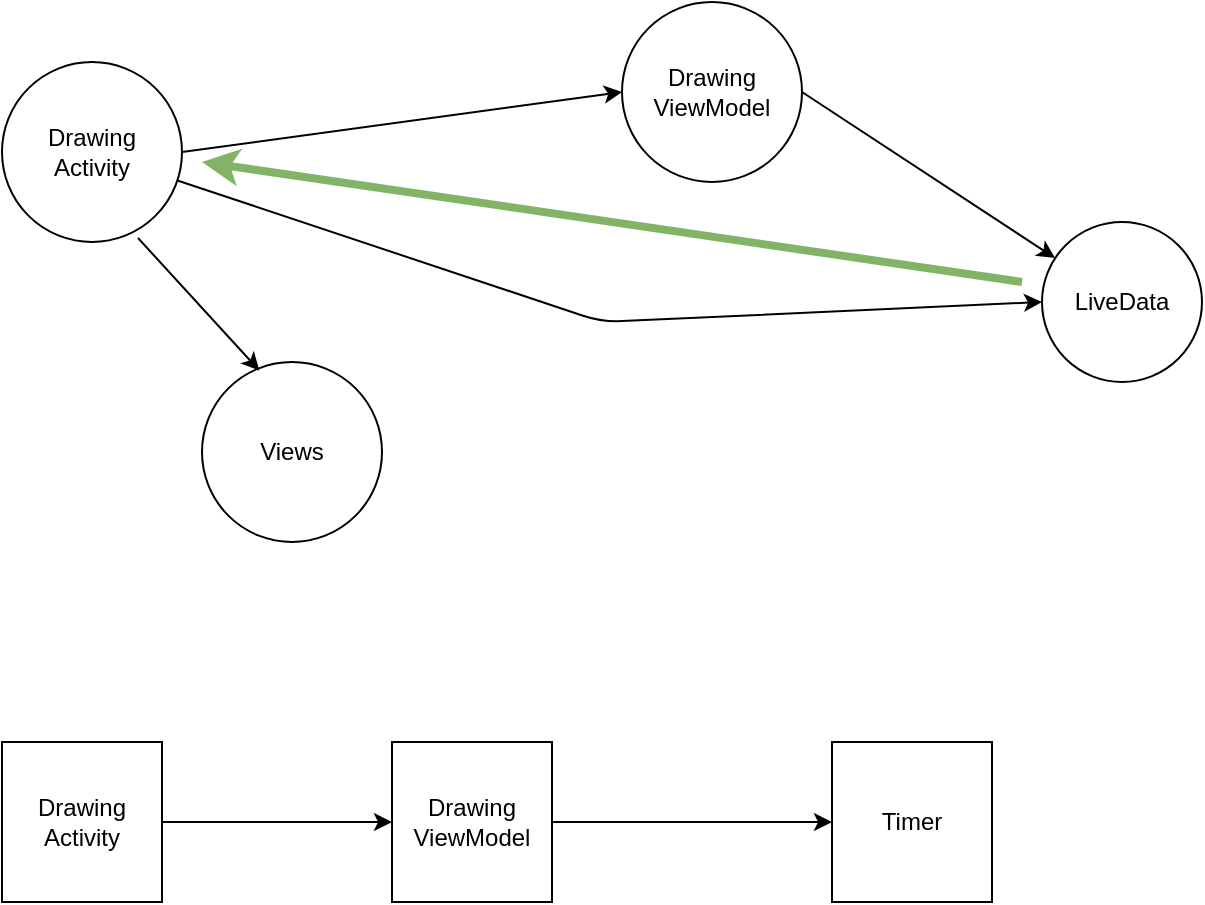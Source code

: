 <mxfile version="14.4.3" type="device" pages="3"><diagram id="zFv0xgmxQr4rhQrieb6J" name="Video 1"><mxGraphModel dx="988" dy="729" grid="1" gridSize="10" guides="1" tooltips="1" connect="1" arrows="1" fold="1" page="1" pageScale="1" pageWidth="827" pageHeight="1169" math="0" shadow="0"><root><mxCell id="0"/><mxCell id="1" parent="0"/><mxCell id="SqQWppAmZe_WA8ygi-7X-1" value="Drawing&lt;br&gt;Activity" style="ellipse;whiteSpace=wrap;html=1;aspect=fixed;" parent="1" vertex="1"><mxGeometry x="120" y="80" width="90" height="90" as="geometry"/></mxCell><mxCell id="SqQWppAmZe_WA8ygi-7X-2" value="Drawing&lt;br&gt;ViewModel" style="ellipse;whiteSpace=wrap;html=1;aspect=fixed;" parent="1" vertex="1"><mxGeometry x="430" y="50" width="90" height="90" as="geometry"/></mxCell><mxCell id="SqQWppAmZe_WA8ygi-7X-3" value="" style="endArrow=classic;html=1;exitX=1;exitY=0.5;exitDx=0;exitDy=0;entryX=0;entryY=0.5;entryDx=0;entryDy=0;" parent="1" source="SqQWppAmZe_WA8ygi-7X-1" target="SqQWppAmZe_WA8ygi-7X-2" edge="1"><mxGeometry width="50" height="50" relative="1" as="geometry"><mxPoint x="240" y="130" as="sourcePoint"/><mxPoint x="290" y="80" as="targetPoint"/></mxGeometry></mxCell><mxCell id="SqQWppAmZe_WA8ygi-7X-4" value="LiveData" style="ellipse;whiteSpace=wrap;html=1;aspect=fixed;" parent="1" vertex="1"><mxGeometry x="640" y="160" width="80" height="80" as="geometry"/></mxCell><mxCell id="SqQWppAmZe_WA8ygi-7X-5" value="" style="endArrow=classic;html=1;exitX=1;exitY=0.5;exitDx=0;exitDy=0;" parent="1" source="SqQWppAmZe_WA8ygi-7X-2" target="SqQWppAmZe_WA8ygi-7X-4" edge="1"><mxGeometry width="50" height="50" relative="1" as="geometry"><mxPoint x="530" y="160" as="sourcePoint"/><mxPoint x="580" y="110" as="targetPoint"/></mxGeometry></mxCell><mxCell id="SqQWppAmZe_WA8ygi-7X-6" value="" style="endArrow=classic;html=1;" parent="1" source="SqQWppAmZe_WA8ygi-7X-1" edge="1"><mxGeometry width="50" height="50" relative="1" as="geometry"><mxPoint x="410.0" y="135" as="sourcePoint"/><mxPoint x="640" y="200" as="targetPoint"/><Array as="points"><mxPoint x="420" y="210"/></Array></mxGeometry></mxCell><mxCell id="SqQWppAmZe_WA8ygi-7X-7" value="&lt;span&gt;Drawing&lt;/span&gt;&lt;br&gt;&lt;span&gt;Activity&lt;/span&gt;" style="whiteSpace=wrap;html=1;aspect=fixed;" parent="1" vertex="1"><mxGeometry x="120" y="420" width="80" height="80" as="geometry"/></mxCell><mxCell id="SqQWppAmZe_WA8ygi-7X-8" value="Drawing&lt;br&gt;ViewModel" style="whiteSpace=wrap;html=1;aspect=fixed;" parent="1" vertex="1"><mxGeometry x="315" y="420" width="80" height="80" as="geometry"/></mxCell><mxCell id="SqQWppAmZe_WA8ygi-7X-10" value="Timer" style="whiteSpace=wrap;html=1;aspect=fixed;" parent="1" vertex="1"><mxGeometry x="535" y="420" width="80" height="80" as="geometry"/></mxCell><mxCell id="SqQWppAmZe_WA8ygi-7X-11" value="" style="endArrow=classic;html=1;exitX=1;exitY=0.5;exitDx=0;exitDy=0;entryX=0;entryY=0.5;entryDx=0;entryDy=0;" parent="1" source="SqQWppAmZe_WA8ygi-7X-7" target="SqQWppAmZe_WA8ygi-7X-8" edge="1"><mxGeometry width="50" height="50" relative="1" as="geometry"><mxPoint x="215.0" y="265" as="sourcePoint"/><mxPoint x="315.0" y="265" as="targetPoint"/></mxGeometry></mxCell><mxCell id="SqQWppAmZe_WA8ygi-7X-12" value="" style="endArrow=classic;html=1;exitX=1;exitY=0.5;exitDx=0;exitDy=0;" parent="1" source="SqQWppAmZe_WA8ygi-7X-8" target="SqQWppAmZe_WA8ygi-7X-10" edge="1"><mxGeometry width="50" height="50" relative="1" as="geometry"><mxPoint x="210" y="470" as="sourcePoint"/><mxPoint x="355" y="470" as="targetPoint"/></mxGeometry></mxCell><mxCell id="SqQWppAmZe_WA8ygi-7X-13" value="" style="endArrow=classic;html=1;fillColor=#d5e8d4;strokeColor=#82b366;strokeWidth=4;" parent="1" edge="1"><mxGeometry width="50" height="50" relative="1" as="geometry"><mxPoint x="630" y="190" as="sourcePoint"/><mxPoint x="220" y="130" as="targetPoint"/></mxGeometry></mxCell><mxCell id="G38u7yTWtvEtmwx_ZBlt-1" value="Views" style="ellipse;whiteSpace=wrap;html=1;aspect=fixed;" vertex="1" parent="1"><mxGeometry x="220" y="230" width="90" height="90" as="geometry"/></mxCell><mxCell id="G38u7yTWtvEtmwx_ZBlt-2" value="" style="endArrow=classic;html=1;entryX=0.319;entryY=0.048;entryDx=0;entryDy=0;entryPerimeter=0;" edge="1" parent="1" target="G38u7yTWtvEtmwx_ZBlt-1"><mxGeometry width="50" height="50" relative="1" as="geometry"><mxPoint x="188" y="168" as="sourcePoint"/><mxPoint x="320" y="200" as="targetPoint"/></mxGeometry></mxCell></root></mxGraphModel></diagram><diagram id="txecvW2zb3R-8SCa9tbi" name="Video 2"><mxGraphModel dx="1186" dy="875" grid="1" gridSize="10" guides="1" tooltips="1" connect="1" arrows="1" fold="1" page="1" pageScale="1" pageWidth="827" pageHeight="1169" math="0" shadow="0"><root><mxCell id="8TS4W2T_oDiD5XyoHyrQ-0"/><mxCell id="8TS4W2T_oDiD5XyoHyrQ-1" parent="8TS4W2T_oDiD5XyoHyrQ-0"/><mxCell id="7Ge_V5ClJgojDML9U86g-1" value="Domain" style="ellipse;whiteSpace=wrap;html=1;aspect=fixed;" parent="8TS4W2T_oDiD5XyoHyrQ-1" vertex="1"><mxGeometry x="140" y="80" width="230" height="230" as="geometry"/></mxCell><mxCell id="7Ge_V5ClJgojDML9U86g-0" value="Domain" style="ellipse;whiteSpace=wrap;html=1;aspect=fixed;fillColor=#dae8fc;strokeColor=#6c8ebf;" parent="8TS4W2T_oDiD5XyoHyrQ-1" vertex="1"><mxGeometry x="190" y="130" width="130" height="130" as="geometry"/></mxCell><mxCell id="Vm0B35it0foqVawmMUrp-0" value="Drawing&lt;br&gt;Activity" style="ellipse;whiteSpace=wrap;html=1;aspect=fixed;" parent="8TS4W2T_oDiD5XyoHyrQ-1" vertex="1"><mxGeometry x="120" y="380" width="90" height="90" as="geometry"/></mxCell><mxCell id="Vm0B35it0foqVawmMUrp-1" value="Drawing&lt;br&gt;ViewModel" style="ellipse;whiteSpace=wrap;html=1;aspect=fixed;" parent="8TS4W2T_oDiD5XyoHyrQ-1" vertex="1"><mxGeometry x="300" y="380" width="90" height="90" as="geometry"/></mxCell><mxCell id="Vm0B35it0foqVawmMUrp-2" value="Drawing&lt;br&gt;Canvas" style="ellipse;whiteSpace=wrap;html=1;aspect=fixed;" parent="8TS4W2T_oDiD5XyoHyrQ-1" vertex="1"><mxGeometry x="480" y="380" width="90" height="90" as="geometry"/></mxCell><mxCell id="Vm0B35it0foqVawmMUrp-3" value="" style="endArrow=classic;html=1;exitX=1;exitY=0.5;exitDx=0;exitDy=0;" parent="8TS4W2T_oDiD5XyoHyrQ-1" source="Vm0B35it0foqVawmMUrp-0" target="Vm0B35it0foqVawmMUrp-1" edge="1"><mxGeometry width="50" height="50" relative="1" as="geometry"><mxPoint x="270" y="550" as="sourcePoint"/><mxPoint x="320" y="500" as="targetPoint"/></mxGeometry></mxCell><mxCell id="Vm0B35it0foqVawmMUrp-4" value="" style="endArrow=classic;html=1;exitX=1;exitY=0.5;exitDx=0;exitDy=0;" parent="8TS4W2T_oDiD5XyoHyrQ-1" edge="1"><mxGeometry width="50" height="50" relative="1" as="geometry"><mxPoint x="390" y="424.5" as="sourcePoint"/><mxPoint x="480" y="424.5" as="targetPoint"/></mxGeometry></mxCell><mxCell id="Vm0B35it0foqVawmMUrp-5" value="Drawing" style="ellipse;whiteSpace=wrap;html=1;aspect=fixed;fillColor=#dae8fc;strokeColor=#6c8ebf;" parent="8TS4W2T_oDiD5XyoHyrQ-1" vertex="1"><mxGeometry x="480" y="540" width="90" height="90" as="geometry"/></mxCell><mxCell id="Vm0B35it0foqVawmMUrp-6" value="" style="endArrow=classic;html=1;" parent="8TS4W2T_oDiD5XyoHyrQ-1" source="Vm0B35it0foqVawmMUrp-1" target="Vm0B35it0foqVawmMUrp-5" edge="1"><mxGeometry width="50" height="50" relative="1" as="geometry"><mxPoint x="400" y="434.5" as="sourcePoint"/><mxPoint x="490" y="434.5" as="targetPoint"/></mxGeometry></mxCell><mxCell id="Vm0B35it0foqVawmMUrp-7" value="" style="endArrow=classic;html=1;entryX=0.5;entryY=0;entryDx=0;entryDy=0;" parent="8TS4W2T_oDiD5XyoHyrQ-1" source="Vm0B35it0foqVawmMUrp-2" target="Vm0B35it0foqVawmMUrp-5" edge="1"><mxGeometry width="50" height="50" relative="1" as="geometry"><mxPoint x="400" y="434.5" as="sourcePoint"/><mxPoint x="490" y="434.5" as="targetPoint"/></mxGeometry></mxCell><mxCell id="Vm0B35it0foqVawmMUrp-8" value="" style="endArrow=classic;html=1;" parent="8TS4W2T_oDiD5XyoHyrQ-1" source="Vm0B35it0foqVawmMUrp-0" target="Vm0B35it0foqVawmMUrp-5" edge="1"><mxGeometry width="50" height="50" relative="1" as="geometry"><mxPoint x="220" y="435" as="sourcePoint"/><mxPoint x="310" y="435" as="targetPoint"/></mxGeometry></mxCell></root></mxGraphModel></diagram><diagram id="blufVurVRDDDVHBY_lwe" name="Video 3"><mxGraphModel dx="1186" dy="875" grid="1" gridSize="10" guides="1" tooltips="1" connect="1" arrows="1" fold="1" page="1" pageScale="1" pageWidth="827" pageHeight="1169" math="0" shadow="0"><root><mxCell id="gjhXm_rdZeN7faqsMviJ-0"/><mxCell id="gjhXm_rdZeN7faqsMviJ-1" parent="gjhXm_rdZeN7faqsMviJ-0"/><mxCell id="zkrsAuFo1rbydx1UJBVG-0" value="Composables" style="ellipse;whiteSpace=wrap;html=1;aspect=fixed;" vertex="1" parent="gjhXm_rdZeN7faqsMviJ-1"><mxGeometry x="220" y="210" width="90" height="90" as="geometry"/></mxCell><mxCell id="zkrsAuFo1rbydx1UJBVG-1" value="New&lt;span style=&quot;color: rgba(0 , 0 , 0 , 0) ; font-family: monospace ; font-size: 0px&quot;&gt;%3CmxGraphModel%3E%3Croot%3E%3CmxCell%20id%3D%220%22%2F%3E%3CmxCell%20id%3D%221%22%20parent%3D%220%22%2F%3E%3CmxCell%20id%3D%222%22%20value%3D%22Drawing%26lt%3Bbr%26gt%3BActivity%22%20style%3D%22ellipse%3BwhiteSpace%3Dwrap%3Bhtml%3D1%3Baspect%3Dfixed%3B%22%20vertex%3D%221%22%20parent%3D%221%22%3E%3CmxGeometry%20x%3D%22120%22%20y%3D%2280%22%20width%3D%2290%22%20height%3D%2290%22%20as%3D%22geometry%22%2F%3E%3C%2FmxCell%3E%3C%2Froot%3E%3C%2FmxGraphModel%3E&lt;/span&gt;&lt;br&gt;Drawing&lt;br&gt;Activity" style="ellipse;whiteSpace=wrap;html=1;aspect=fixed;" vertex="1" parent="gjhXm_rdZeN7faqsMviJ-1"><mxGeometry x="130" y="70" width="90" height="90" as="geometry"/></mxCell><mxCell id="zkrsAuFo1rbydx1UJBVG-2" value="Drawing&lt;br&gt;ViewModel" style="ellipse;whiteSpace=wrap;html=1;aspect=fixed;" vertex="1" parent="gjhXm_rdZeN7faqsMviJ-1"><mxGeometry x="430" y="10" width="90" height="90" as="geometry"/></mxCell><mxCell id="zkrsAuFo1rbydx1UJBVG-3" value="" style="endArrow=classic;html=1;exitX=1;exitY=0.5;exitDx=0;exitDy=0;entryX=0;entryY=0.5;entryDx=0;entryDy=0;" edge="1" parent="gjhXm_rdZeN7faqsMviJ-1" target="zkrsAuFo1rbydx1UJBVG-2"><mxGeometry width="50" height="50" relative="1" as="geometry"><mxPoint x="210.0" y="85" as="sourcePoint"/><mxPoint x="290" y="40" as="targetPoint"/></mxGeometry></mxCell><mxCell id="zkrsAuFo1rbydx1UJBVG-4" value="LiveData" style="ellipse;whiteSpace=wrap;html=1;aspect=fixed;" vertex="1" parent="gjhXm_rdZeN7faqsMviJ-1"><mxGeometry x="640" y="120" width="80" height="80" as="geometry"/></mxCell><mxCell id="zkrsAuFo1rbydx1UJBVG-5" value="" style="endArrow=classic;html=1;exitX=1;exitY=0.5;exitDx=0;exitDy=0;" edge="1" parent="gjhXm_rdZeN7faqsMviJ-1" source="zkrsAuFo1rbydx1UJBVG-2" target="zkrsAuFo1rbydx1UJBVG-4"><mxGeometry width="50" height="50" relative="1" as="geometry"><mxPoint x="540" y="-425" as="sourcePoint"/><mxPoint x="666.558" y="-341.946" as="targetPoint"/></mxGeometry></mxCell><mxCell id="zkrsAuFo1rbydx1UJBVG-6" value="" style="endArrow=classic;html=1;exitX=0.781;exitY=0.919;exitDx=0;exitDy=0;exitPerimeter=0;entryX=0.356;entryY=-0.007;entryDx=0;entryDy=0;entryPerimeter=0;" edge="1" parent="gjhXm_rdZeN7faqsMviJ-1" source="zkrsAuFo1rbydx1UJBVG-1" target="zkrsAuFo1rbydx1UJBVG-0"><mxGeometry width="50" height="50" relative="1" as="geometry"><mxPoint x="208" y="-352.0" as="sourcePoint"/><mxPoint x="280" y="170" as="targetPoint"/></mxGeometry></mxCell><mxCell id="zkrsAuFo1rbydx1UJBVG-7" value="" style="endArrow=classic;html=1;fillColor=#d5e8d4;strokeColor=#82b366;strokeWidth=4;" edge="1" parent="gjhXm_rdZeN7faqsMviJ-1"><mxGeometry width="50" height="50" relative="1" as="geometry"><mxPoint x="630" y="170" as="sourcePoint"/><mxPoint x="220" y="110" as="targetPoint"/></mxGeometry></mxCell><mxCell id="zkrsAuFo1rbydx1UJBVG-8" value="" style="endArrow=classic;html=1;fillColor=#d5e8d4;strokeColor=#82b366;strokeWidth=4;" edge="1" parent="gjhXm_rdZeN7faqsMviJ-1"><mxGeometry width="50" height="50" relative="1" as="geometry"><mxPoint x="620" y="180" as="sourcePoint"/><mxPoint x="320" y="240" as="targetPoint"/></mxGeometry></mxCell><mxCell id="zkrsAuFo1rbydx1UJBVG-9" value="" style="endArrow=classic;html=1;entryX=0.338;entryY=0.981;entryDx=0;entryDy=0;entryPerimeter=0;exitX=0.976;exitY=0.65;exitDx=0;exitDy=0;exitPerimeter=0;" edge="1" parent="gjhXm_rdZeN7faqsMviJ-1" source="zkrsAuFo1rbydx1UJBVG-0" target="zkrsAuFo1rbydx1UJBVG-4"><mxGeometry width="50" height="50" relative="1" as="geometry"><mxPoint x="320" y="270" as="sourcePoint"/><mxPoint x="262.04" y="219.37" as="targetPoint"/><Array as="points"><mxPoint x="520" y="280"/></Array></mxGeometry></mxCell><mxCell id="zkrsAuFo1rbydx1UJBVG-10" value="Drawing" style="ellipse;whiteSpace=wrap;html=1;aspect=fixed;" vertex="1" parent="gjhXm_rdZeN7faqsMviJ-1"><mxGeometry x="150" y="495" width="90" height="90" as="geometry"/></mxCell><mxCell id="zkrsAuFo1rbydx1UJBVG-11" value="Lines" style="ellipse;whiteSpace=wrap;html=1;aspect=fixed;" vertex="1" parent="gjhXm_rdZeN7faqsMviJ-1"><mxGeometry x="270" y="405" width="90" height="90" as="geometry"/></mxCell><mxCell id="zkrsAuFo1rbydx1UJBVG-12" value="points" style="ellipse;whiteSpace=wrap;html=1;aspect=fixed;" vertex="1" parent="gjhXm_rdZeN7faqsMviJ-1"><mxGeometry x="430" y="390" width="60" height="60" as="geometry"/></mxCell><mxCell id="zkrsAuFo1rbydx1UJBVG-13" value="points" style="ellipse;whiteSpace=wrap;html=1;aspect=fixed;" vertex="1" parent="gjhXm_rdZeN7faqsMviJ-1"><mxGeometry x="414" y="420" width="60" height="60" as="geometry"/></mxCell><mxCell id="zkrsAuFo1rbydx1UJBVG-14" value="points" style="ellipse;whiteSpace=wrap;html=1;aspect=fixed;" vertex="1" parent="gjhXm_rdZeN7faqsMviJ-1"><mxGeometry x="400" y="450" width="60" height="60" as="geometry"/></mxCell><mxCell id="zkrsAuFo1rbydx1UJBVG-15" value="points" style="ellipse;whiteSpace=wrap;html=1;aspect=fixed;" vertex="1" parent="gjhXm_rdZeN7faqsMviJ-1"><mxGeometry x="390" y="480" width="60" height="60" as="geometry"/></mxCell><mxCell id="zkrsAuFo1rbydx1UJBVG-16" value="" style="endArrow=classic;html=1;" edge="1" parent="gjhXm_rdZeN7faqsMviJ-1" source="zkrsAuFo1rbydx1UJBVG-11" target="zkrsAuFo1rbydx1UJBVG-12"><mxGeometry width="50" height="50" relative="1" as="geometry"><mxPoint x="380" y="390" as="sourcePoint"/><mxPoint x="430" y="340" as="targetPoint"/></mxGeometry></mxCell><mxCell id="zkrsAuFo1rbydx1UJBVG-17" value="" style="endArrow=classic;html=1;exitX=0.789;exitY=0.911;exitDx=0;exitDy=0;exitPerimeter=0;" edge="1" parent="gjhXm_rdZeN7faqsMviJ-1" source="zkrsAuFo1rbydx1UJBVG-11" target="zkrsAuFo1rbydx1UJBVG-15"><mxGeometry width="50" height="50" relative="1" as="geometry"><mxPoint x="290.0" y="584.998" as="sourcePoint"/><mxPoint x="341.988" y="572.151" as="targetPoint"/></mxGeometry></mxCell><mxCell id="zkrsAuFo1rbydx1UJBVG-19" value="" style="endArrow=classic;html=1;entryX=0;entryY=1;entryDx=0;entryDy=0;" edge="1" parent="gjhXm_rdZeN7faqsMviJ-1" source="zkrsAuFo1rbydx1UJBVG-10" target="zkrsAuFo1rbydx1UJBVG-11"><mxGeometry width="50" height="50" relative="1" as="geometry"><mxPoint x="351.01" y="496.99" as="sourcePoint"/><mxPoint x="401.225" y="511.515" as="targetPoint"/></mxGeometry></mxCell><mxCell id="zkrsAuFo1rbydx1UJBVG-20" value="Drawing" style="ellipse;whiteSpace=wrap;html=1;aspect=fixed;" vertex="1" parent="gjhXm_rdZeN7faqsMviJ-1"><mxGeometry x="210" y="660" width="90" height="90" as="geometry"/></mxCell></root></mxGraphModel></diagram></mxfile>